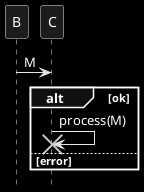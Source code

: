 @startuml
hide footbox
skinparam monochrome reverse

B->C: M
alt ok
    C->C!!: process(M)
else error
'    hnote over C: log(error)
'    hnote over C: retry N times \n + max time
'    C->B: M to DLQ
'    C->B: ErrorM
end

@enduml
